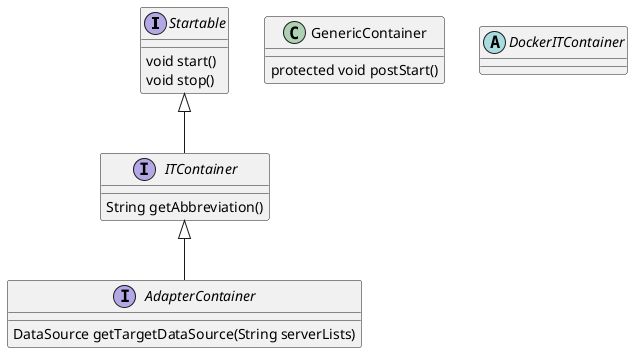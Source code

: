 @startuml
'https://plantuml.com/class-diagram

interface Startable {
    void start()
    void stop()
}

interface ITContainer {
    String getAbbreviation()
}

interface AdapterContainer {
    DataSource getTargetDataSource(String serverLists)
}

class GenericContainer {
    protected void postStart()
}

abstract DockerITContainer


 

Startable <|-- ITContainer
ITContainer <|-- AdapterContainer


@enduml